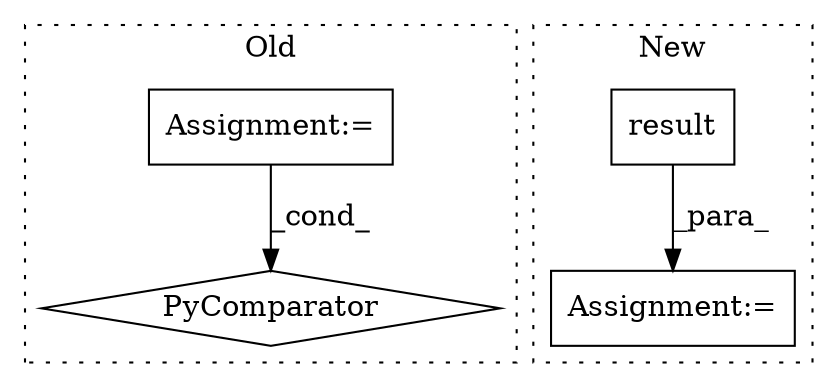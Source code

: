 digraph G {
subgraph cluster0 {
1 [label="PyComparator" a="113" s="4071" l="44" shape="diamond"];
3 [label="Assignment:=" a="7" s="4071" l="44" shape="box"];
label = "Old";
style="dotted";
}
subgraph cluster1 {
2 [label="result" a="32" s="4355" l="8" shape="box"];
4 [label="Assignment:=" a="7" s="4271,4373" l="65,2" shape="box"];
label = "New";
style="dotted";
}
2 -> 4 [label="_para_"];
3 -> 1 [label="_cond_"];
}